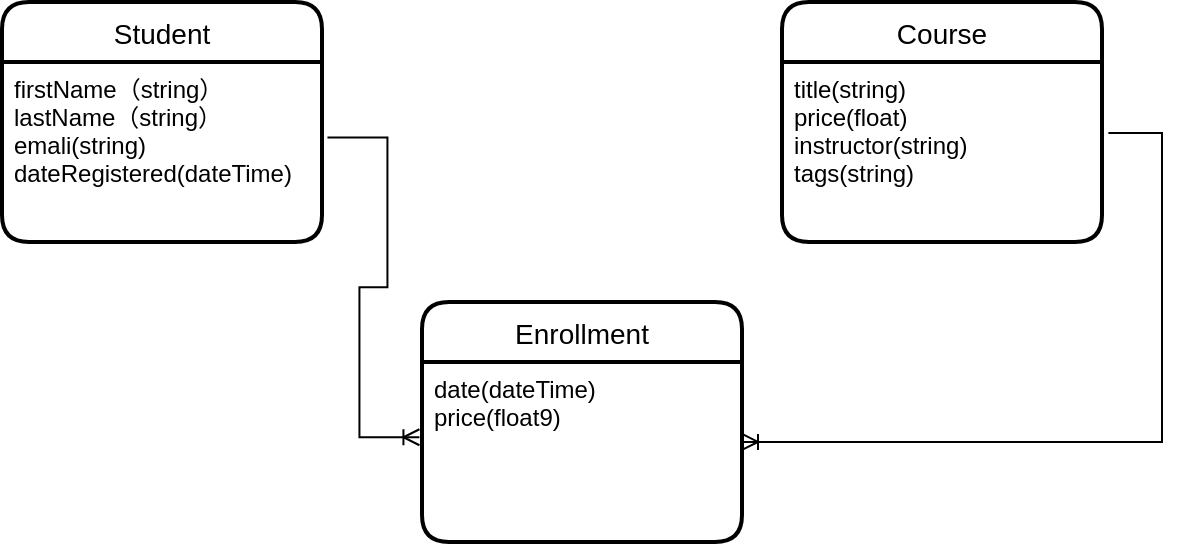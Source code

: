 <mxfile version="17.4.1" type="github">
  <diagram id="zEENPlqJxlJHR2_Fcn5l" name="Page-1">
    <mxGraphModel dx="1514" dy="451" grid="1" gridSize="10" guides="1" tooltips="1" connect="1" arrows="1" fold="1" page="1" pageScale="1" pageWidth="827" pageHeight="1169" math="0" shadow="0">
      <root>
        <mxCell id="0" />
        <mxCell id="1" parent="0" />
        <mxCell id="j4PT1M_2d39HoLKXM4Zw-3" value="Student" style="swimlane;childLayout=stackLayout;horizontal=1;startSize=30;horizontalStack=0;rounded=1;fontSize=14;fontStyle=0;strokeWidth=2;resizeParent=0;resizeLast=1;shadow=0;dashed=0;align=center;" parent="1" vertex="1">
          <mxGeometry x="-240" y="290" width="160" height="120" as="geometry" />
        </mxCell>
        <mxCell id="j4PT1M_2d39HoLKXM4Zw-4" value="firstName（string）&#xa;lastName（string）&#xa;emali(string)&#xa;dateRegistered(dateTime)" style="align=left;strokeColor=none;fillColor=none;spacingLeft=4;fontSize=12;verticalAlign=top;resizable=0;rotatable=0;part=1;" parent="j4PT1M_2d39HoLKXM4Zw-3" vertex="1">
          <mxGeometry y="30" width="160" height="90" as="geometry" />
        </mxCell>
        <mxCell id="2lRhFeLl-KUkfIFOSH_M-1" value="Course" style="swimlane;childLayout=stackLayout;horizontal=1;startSize=30;horizontalStack=0;rounded=1;fontSize=14;fontStyle=0;strokeWidth=2;resizeParent=0;resizeLast=1;shadow=0;dashed=0;align=center;" vertex="1" parent="1">
          <mxGeometry x="150" y="290" width="160" height="120" as="geometry" />
        </mxCell>
        <mxCell id="2lRhFeLl-KUkfIFOSH_M-2" value="title(string)&#xa;price(float)&#xa;instructor(string)&#xa;tags(string)" style="align=left;strokeColor=none;fillColor=none;spacingLeft=4;fontSize=12;verticalAlign=top;resizable=0;rotatable=0;part=1;" vertex="1" parent="2lRhFeLl-KUkfIFOSH_M-1">
          <mxGeometry y="30" width="160" height="90" as="geometry" />
        </mxCell>
        <mxCell id="2lRhFeLl-KUkfIFOSH_M-5" value="Enrollment" style="swimlane;childLayout=stackLayout;horizontal=1;startSize=30;horizontalStack=0;rounded=1;fontSize=14;fontStyle=0;strokeWidth=2;resizeParent=0;resizeLast=1;shadow=0;dashed=0;align=center;" vertex="1" parent="1">
          <mxGeometry x="-30" y="440" width="160" height="120" as="geometry" />
        </mxCell>
        <mxCell id="2lRhFeLl-KUkfIFOSH_M-6" value="date(dateTime)&#xa;price(float9)&#xa;" style="align=left;strokeColor=none;fillColor=none;spacingLeft=4;fontSize=12;verticalAlign=top;resizable=0;rotatable=0;part=1;" vertex="1" parent="2lRhFeLl-KUkfIFOSH_M-5">
          <mxGeometry y="30" width="160" height="90" as="geometry" />
        </mxCell>
        <mxCell id="2lRhFeLl-KUkfIFOSH_M-7" value="" style="edgeStyle=entityRelationEdgeStyle;fontSize=12;html=1;endArrow=ERoneToMany;rounded=0;exitX=1.017;exitY=0.419;exitDx=0;exitDy=0;exitPerimeter=0;entryX=-0.008;entryY=0.418;entryDx=0;entryDy=0;entryPerimeter=0;" edge="1" parent="1" source="j4PT1M_2d39HoLKXM4Zw-4" target="2lRhFeLl-KUkfIFOSH_M-6">
          <mxGeometry width="100" height="100" relative="1" as="geometry">
            <mxPoint x="-60" y="400" as="sourcePoint" />
            <mxPoint x="40" y="300" as="targetPoint" />
          </mxGeometry>
        </mxCell>
        <mxCell id="2lRhFeLl-KUkfIFOSH_M-8" value="" style="edgeStyle=orthogonalEdgeStyle;fontSize=12;html=1;endArrow=ERoneToMany;rounded=0;exitX=1.02;exitY=0.394;exitDx=0;exitDy=0;exitPerimeter=0;entryX=1;entryY=0.444;entryDx=0;entryDy=0;entryPerimeter=0;" edge="1" parent="1" source="2lRhFeLl-KUkfIFOSH_M-2" target="2lRhFeLl-KUkfIFOSH_M-6">
          <mxGeometry width="100" height="100" relative="1" as="geometry">
            <mxPoint x="84.0" y="340.0" as="sourcePoint" />
            <mxPoint x="130.0" y="489.91" as="targetPoint" />
            <Array as="points">
              <mxPoint x="340" y="355" />
              <mxPoint x="340" y="510" />
            </Array>
          </mxGeometry>
        </mxCell>
      </root>
    </mxGraphModel>
  </diagram>
</mxfile>
